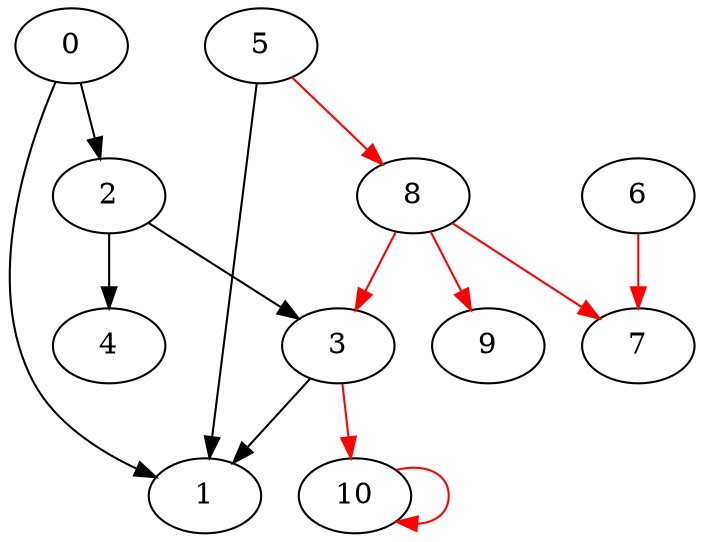 digraph test_network1 {
    0 -> 1;
    0 -> 2;
    2 -> 3;
    2 -> 4;
    3 -> 1;
    5 -> 1;
    subgraph added  {
        3 -> 10 [color=red];
        5 -> 8 [color=red];
        6 -> 7 [color=red];
        8 -> 3 [color=red];
        8 -> 7 [color=red];
        8 -> 9 [color=red];
        10 -> 10 [color=red];
    }
    
}
